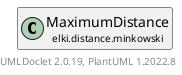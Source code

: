 @startuml
    remove .*\.(Instance|Par|Parameterizer|Factory)$
    set namespaceSeparator none
    hide empty fields
    hide empty methods

    class "<size:14>MaximumDistance.Par\n<size:10>elki.distance.minkowski" as elki.distance.minkowski.MaximumDistance.Par [[MaximumDistance.Par.html]] {
        +make(): MaximumDistance
    }

    interface "<size:14>Parameterizer\n<size:10>elki.utilities.optionhandling" as elki.utilities.optionhandling.Parameterizer [[../../utilities/optionhandling/Parameterizer.html]] {
        {abstract} +make(): Object
    }
    class "<size:14>MaximumDistance\n<size:10>elki.distance.minkowski" as elki.distance.minkowski.MaximumDistance [[MaximumDistance.html]]

    elki.utilities.optionhandling.Parameterizer <|.. elki.distance.minkowski.MaximumDistance.Par
    elki.distance.minkowski.MaximumDistance +-- elki.distance.minkowski.MaximumDistance.Par

    center footer UMLDoclet 2.0.19, PlantUML 1.2022.8
@enduml
